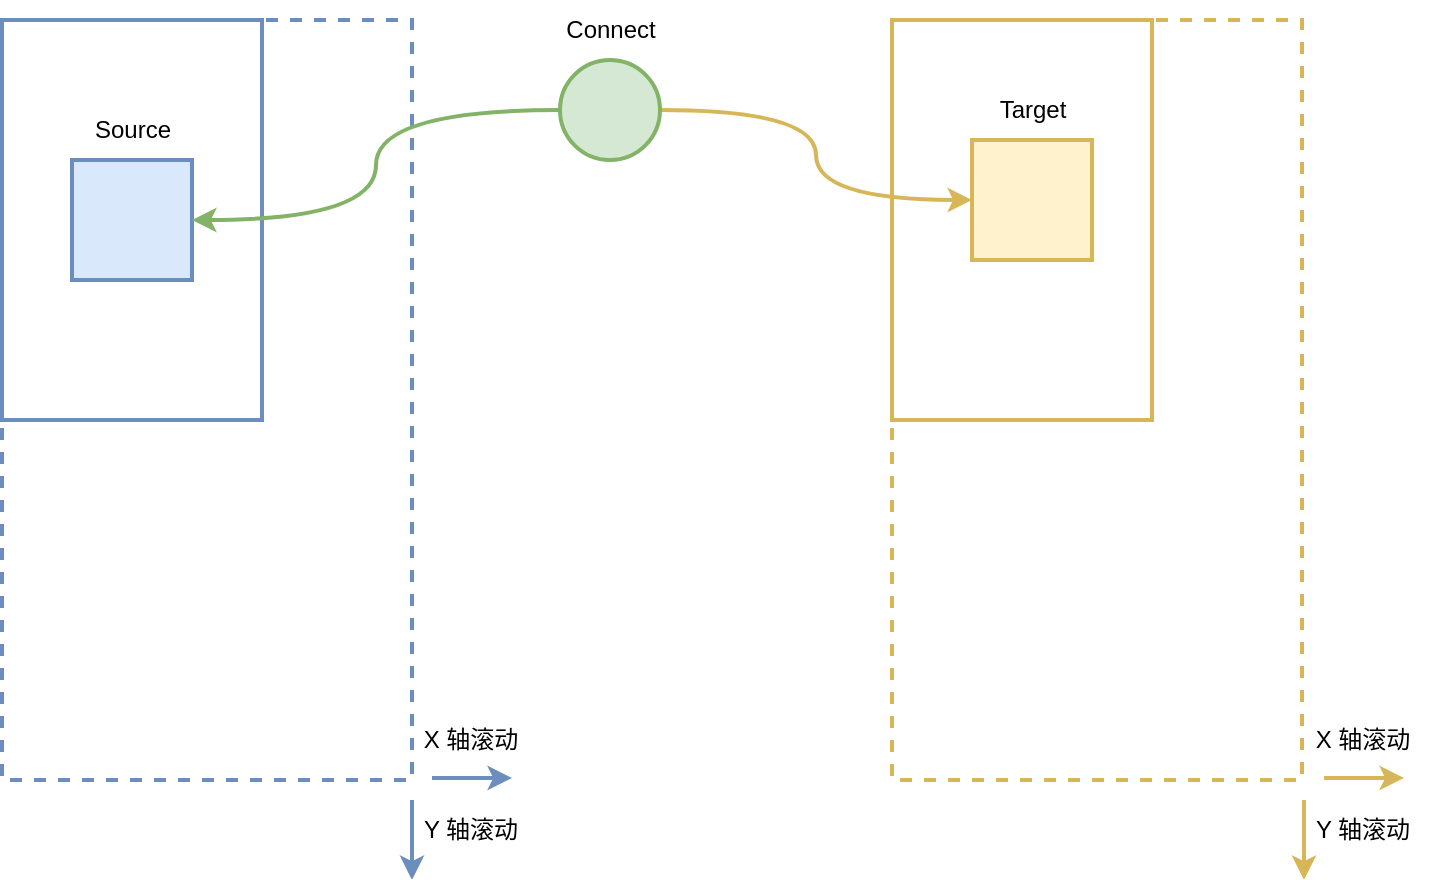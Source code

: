 <mxfile version="20.8.20" type="github">
  <diagram name="第 1 页" id="gzkTSLLL8rwbVCDswUHF">
    <mxGraphModel dx="1242" dy="747" grid="1" gridSize="10" guides="1" tooltips="1" connect="1" arrows="1" fold="1" page="1" pageScale="1" pageWidth="827" pageHeight="1169" math="0" shadow="0">
      <root>
        <mxCell id="0" />
        <mxCell id="1" parent="0" />
        <mxCell id="jB7oXGu01omAEkD2qwYA-23" value="" style="rounded=0;whiteSpace=wrap;html=1;strokeWidth=2;fillColor=none;strokeColor=#d6b656;dashed=1;" vertex="1" parent="1">
          <mxGeometry x="580" y="210" width="205" height="380" as="geometry" />
        </mxCell>
        <mxCell id="jB7oXGu01omAEkD2qwYA-22" value="" style="rounded=0;whiteSpace=wrap;html=1;strokeWidth=2;fillColor=none;strokeColor=#6c8ebf;dashed=1;" vertex="1" parent="1">
          <mxGeometry x="135" y="210" width="205" height="380" as="geometry" />
        </mxCell>
        <mxCell id="jB7oXGu01omAEkD2qwYA-15" value="" style="rounded=0;whiteSpace=wrap;html=1;strokeWidth=2;fillColor=none;strokeColor=#d6b656;" vertex="1" parent="1">
          <mxGeometry x="580" y="210" width="130" height="200" as="geometry" />
        </mxCell>
        <mxCell id="jB7oXGu01omAEkD2qwYA-12" value="" style="rounded=0;whiteSpace=wrap;html=1;strokeWidth=2;fillColor=none;strokeColor=#6c8ebf;" vertex="1" parent="1">
          <mxGeometry x="135" y="210" width="130" height="200" as="geometry" />
        </mxCell>
        <mxCell id="jB7oXGu01omAEkD2qwYA-2" value="" style="rounded=0;whiteSpace=wrap;html=1;strokeWidth=2;fillColor=#dae8fc;strokeColor=#6c8ebf;" vertex="1" parent="1">
          <mxGeometry x="170" y="280" width="60" height="60" as="geometry" />
        </mxCell>
        <mxCell id="jB7oXGu01omAEkD2qwYA-3" value="" style="rounded=0;whiteSpace=wrap;html=1;strokeWidth=2;fillColor=#fff2cc;strokeColor=#d6b656;" vertex="1" parent="1">
          <mxGeometry x="620" y="270" width="60" height="60" as="geometry" />
        </mxCell>
        <mxCell id="jB7oXGu01omAEkD2qwYA-7" style="edgeStyle=orthogonalEdgeStyle;rounded=0;orthogonalLoop=1;jettySize=auto;html=1;entryX=1;entryY=0.5;entryDx=0;entryDy=0;curved=1;strokeWidth=2;fillColor=#d5e8d4;strokeColor=#82b366;" edge="1" parent="1" source="jB7oXGu01omAEkD2qwYA-5" target="jB7oXGu01omAEkD2qwYA-2">
          <mxGeometry relative="1" as="geometry" />
        </mxCell>
        <mxCell id="jB7oXGu01omAEkD2qwYA-8" style="edgeStyle=orthogonalEdgeStyle;curved=1;rounded=0;orthogonalLoop=1;jettySize=auto;html=1;entryX=0;entryY=0.5;entryDx=0;entryDy=0;strokeWidth=2;fillColor=#fff2cc;strokeColor=#d6b656;" edge="1" parent="1" source="jB7oXGu01omAEkD2qwYA-5" target="jB7oXGu01omAEkD2qwYA-3">
          <mxGeometry relative="1" as="geometry" />
        </mxCell>
        <mxCell id="jB7oXGu01omAEkD2qwYA-5" value="" style="ellipse;whiteSpace=wrap;html=1;aspect=fixed;strokeWidth=2;fillColor=#d5e8d4;strokeColor=#82b366;" vertex="1" parent="1">
          <mxGeometry x="414" y="230" width="50" height="50" as="geometry" />
        </mxCell>
        <mxCell id="jB7oXGu01omAEkD2qwYA-9" value="Source" style="text;html=1;align=center;verticalAlign=middle;resizable=0;points=[];autosize=1;strokeColor=none;fillColor=none;" vertex="1" parent="1">
          <mxGeometry x="170" y="250" width="60" height="30" as="geometry" />
        </mxCell>
        <mxCell id="jB7oXGu01omAEkD2qwYA-10" value="Target" style="text;html=1;align=center;verticalAlign=middle;resizable=0;points=[];autosize=1;strokeColor=none;fillColor=none;" vertex="1" parent="1">
          <mxGeometry x="620" y="240" width="60" height="30" as="geometry" />
        </mxCell>
        <mxCell id="jB7oXGu01omAEkD2qwYA-11" value="Connect" style="text;html=1;align=center;verticalAlign=middle;resizable=0;points=[];autosize=1;strokeColor=none;fillColor=none;" vertex="1" parent="1">
          <mxGeometry x="404" y="200" width="70" height="30" as="geometry" />
        </mxCell>
        <mxCell id="jB7oXGu01omAEkD2qwYA-25" value="" style="endArrow=classic;html=1;rounded=0;strokeWidth=2;curved=1;fillColor=#dae8fc;strokeColor=#6c8ebf;" edge="1" parent="1">
          <mxGeometry width="50" height="50" relative="1" as="geometry">
            <mxPoint x="350" y="589" as="sourcePoint" />
            <mxPoint x="390" y="589" as="targetPoint" />
          </mxGeometry>
        </mxCell>
        <mxCell id="jB7oXGu01omAEkD2qwYA-27" value="" style="endArrow=classic;html=1;rounded=0;strokeWidth=2;curved=1;fillColor=#dae8fc;strokeColor=#6c8ebf;" edge="1" parent="1">
          <mxGeometry width="50" height="50" relative="1" as="geometry">
            <mxPoint x="340" y="600" as="sourcePoint" />
            <mxPoint x="340" y="640" as="targetPoint" />
          </mxGeometry>
        </mxCell>
        <mxCell id="jB7oXGu01omAEkD2qwYA-28" value="X 轴滚动" style="text;html=1;align=center;verticalAlign=middle;resizable=0;points=[];autosize=1;strokeColor=none;fillColor=none;" vertex="1" parent="1">
          <mxGeometry x="334" y="555" width="70" height="30" as="geometry" />
        </mxCell>
        <mxCell id="jB7oXGu01omAEkD2qwYA-29" value="Y 轴滚动" style="text;html=1;align=center;verticalAlign=middle;resizable=0;points=[];autosize=1;strokeColor=none;fillColor=none;" vertex="1" parent="1">
          <mxGeometry x="334" y="600" width="70" height="30" as="geometry" />
        </mxCell>
        <mxCell id="jB7oXGu01omAEkD2qwYA-30" value="" style="endArrow=classic;html=1;rounded=0;strokeWidth=2;curved=1;fillColor=#fff2cc;strokeColor=#d6b656;" edge="1" parent="1">
          <mxGeometry width="50" height="50" relative="1" as="geometry">
            <mxPoint x="796" y="589" as="sourcePoint" />
            <mxPoint x="836" y="589" as="targetPoint" />
          </mxGeometry>
        </mxCell>
        <mxCell id="jB7oXGu01omAEkD2qwYA-31" value="" style="endArrow=classic;html=1;rounded=0;strokeWidth=2;curved=1;fillColor=#fff2cc;strokeColor=#d6b656;" edge="1" parent="1">
          <mxGeometry width="50" height="50" relative="1" as="geometry">
            <mxPoint x="786" y="600" as="sourcePoint" />
            <mxPoint x="786" y="640" as="targetPoint" />
          </mxGeometry>
        </mxCell>
        <mxCell id="jB7oXGu01omAEkD2qwYA-32" value="X 轴滚动" style="text;html=1;align=center;verticalAlign=middle;resizable=0;points=[];autosize=1;strokeColor=none;fillColor=none;" vertex="1" parent="1">
          <mxGeometry x="780" y="555" width="70" height="30" as="geometry" />
        </mxCell>
        <mxCell id="jB7oXGu01omAEkD2qwYA-33" value="Y 轴滚动" style="text;html=1;align=center;verticalAlign=middle;resizable=0;points=[];autosize=1;strokeColor=none;fillColor=none;" vertex="1" parent="1">
          <mxGeometry x="780" y="600" width="70" height="30" as="geometry" />
        </mxCell>
      </root>
    </mxGraphModel>
  </diagram>
</mxfile>
